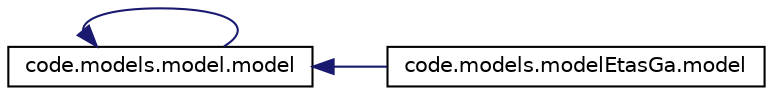 digraph "Graphical Class Hierarchy"
{
  edge [fontname="Helvetica",fontsize="10",labelfontname="Helvetica",labelfontsize="10"];
  node [fontname="Helvetica",fontsize="10",shape=record];
  rankdir="LR";
  Node0 [label="object",height=0.2,width=0.4,color="grey75", fillcolor="white", style="filled"];
  Node0 -> Node0 [dir="back",color="midnightblue",fontsize="10",style="solid",fontname="Helvetica"];
  Node0 [label="code.models.model.model",height=0.2,width=0.4,color="black", fillcolor="white", style="filled",URL="$classcode_1_1models_1_1model_1_1model.html"];
  Node0 -> Node2 [dir="back",color="midnightblue",fontsize="10",style="solid",fontname="Helvetica"];
  Node2 [label="code.models.modelEtasGa.model",height=0.2,width=0.4,color="black", fillcolor="white", style="filled",URL="$classcode_1_1models_1_1model_etas_ga_1_1model.html"];
}
